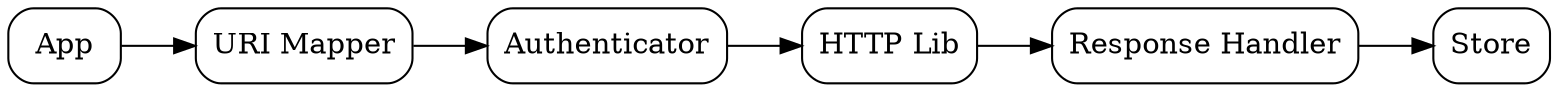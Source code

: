 digraph {
    node [shape=rect style=rounded];
		rankdir=LR

  App -> "URI Mapper" -> "Authenticator" -> "HTTP Lib" -> "Response Handler" -> Store

 
}